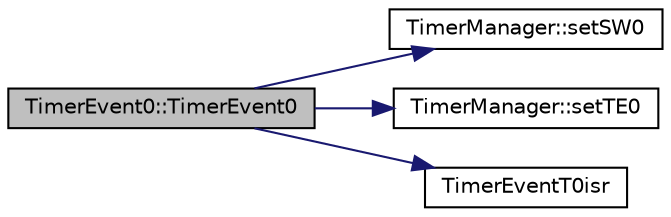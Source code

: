 digraph G
{
  edge [fontname="Helvetica",fontsize="10",labelfontname="Helvetica",labelfontsize="10"];
  node [fontname="Helvetica",fontsize="10",shape=record];
  rankdir=LR;
  Node1 [label="TimerEvent0::TimerEvent0",height=0.2,width=0.4,color="black", fillcolor="grey75", style="filled" fontcolor="black"];
  Node1 -> Node2 [color="midnightblue",fontsize="10",style="solid",fontname="Helvetica"];
  Node2 [label="TimerManager::setSW0",height=0.2,width=0.4,color="black", fillcolor="white", style="filled",URL="$class_timer_manager.html#a92fcca7111a0464bf6691a361056cfe8"];
  Node1 -> Node3 [color="midnightblue",fontsize="10",style="solid",fontname="Helvetica"];
  Node3 [label="TimerManager::setTE0",height=0.2,width=0.4,color="black", fillcolor="white", style="filled",URL="$class_timer_manager.html#a1ec1870953177c6d6bf7285f88243a49"];
  Node1 -> Node4 [color="midnightblue",fontsize="10",style="solid",fontname="Helvetica"];
  Node4 [label="TimerEventT0isr",height=0.2,width=0.4,color="black", fillcolor="white", style="filled",URL="$_timer_event0_8cpp.html#af2959b56b8262958baffd70506d05dd8",tooltip="class TimerEvent0: is a class which use to execute a task priodicaly on base of the given time there ..."];
}
